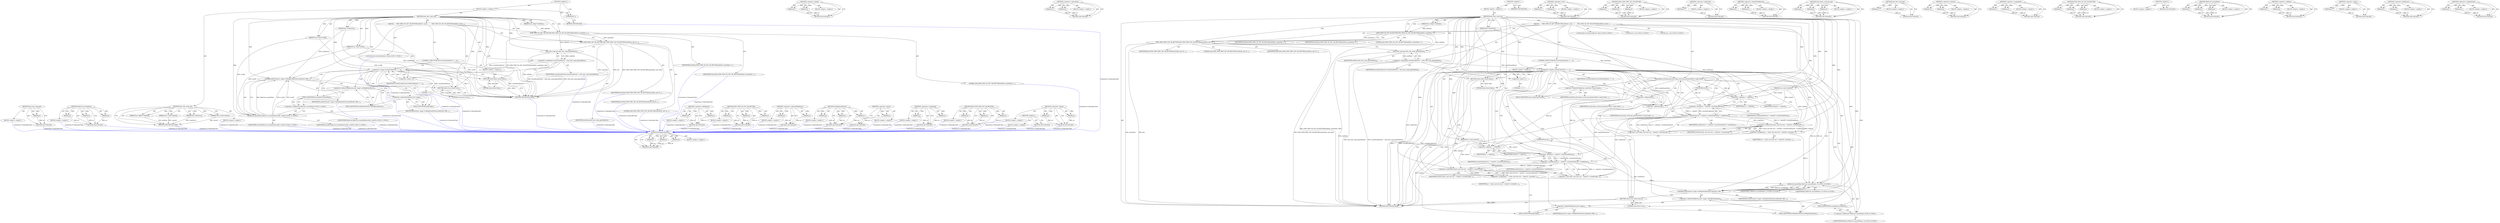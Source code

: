 digraph "&lt;operator&gt;.equals" {
vulnerable_183 [label=<(METHOD,setPageScaleFactor)>];
vulnerable_184 [label=<(PARAM,p1)>];
vulnerable_185 [label=<(PARAM,p2)>];
vulnerable_186 [label=<(PARAM,p3)>];
vulnerable_187 [label=<(BLOCK,&lt;empty&gt;,&lt;empty&gt;)>];
vulnerable_188 [label=<(METHOD_RETURN,ANY)>];
vulnerable_134 [label=<(METHOD,&lt;operator&gt;.equals)>];
vulnerable_135 [label=<(PARAM,p1)>];
vulnerable_136 [label=<(PARAM,p2)>];
vulnerable_137 [label=<(BLOCK,&lt;empty&gt;,&lt;empty&gt;)>];
vulnerable_138 [label=<(METHOD_RETURN,ANY)>];
vulnerable_158 [label=<(METHOD,&lt;operator&gt;.subtraction)>];
vulnerable_159 [label=<(PARAM,p1)>];
vulnerable_160 [label=<(PARAM,p2)>];
vulnerable_161 [label=<(BLOCK,&lt;empty&gt;,&lt;empty&gt;)>];
vulnerable_162 [label=<(METHOD_RETURN,ANY)>];
vulnerable_6 [label=<(METHOD,&lt;global&gt;)<SUB>1</SUB>>];
vulnerable_7 [label=<(BLOCK,&lt;empty&gt;,&lt;empty&gt;)<SUB>1</SUB>>];
vulnerable_8 [label=<(METHOD,ewk_view_scale_set)<SUB>1</SUB>>];
vulnerable_9 [label=<(PARAM,Evas_Object* ewkView)<SUB>1</SUB>>];
vulnerable_10 [label=<(PARAM,float scaleFactor)<SUB>1</SUB>>];
vulnerable_11 [label=<(PARAM,Evas_Coord centerX)<SUB>1</SUB>>];
vulnerable_12 [label=<(PARAM,Evas_Coord centerY)<SUB>1</SUB>>];
vulnerable_13 [label=<(BLOCK,{
     EWK_VIEW_SD_GET_OR_RETURN(ewkView, smart...,{
     EWK_VIEW_SD_GET_OR_RETURN(ewkView, smart...)<SUB>2</SUB>>];
vulnerable_14 [label=<(EWK_VIEW_SD_GET_OR_RETURN,EWK_VIEW_SD_GET_OR_RETURN(ewkView, smartData, f...)<SUB>3</SUB>>];
vulnerable_15 [label=<(IDENTIFIER,ewkView,EWK_VIEW_SD_GET_OR_RETURN(ewkView, smartData, f...)<SUB>3</SUB>>];
vulnerable_16 [label=<(IDENTIFIER,smartData,EWK_VIEW_SD_GET_OR_RETURN(ewkView, smartData, f...)<SUB>3</SUB>>];
vulnerable_17 [label=<(LITERAL,false,EWK_VIEW_SD_GET_OR_RETURN(ewkView, smartData, f...)<SUB>3</SUB>>];
vulnerable_18 [label=<(EWK_VIEW_PRIV_GET_OR_RETURN,EWK_VIEW_PRIV_GET_OR_RETURN(smartData, priv, fa...)<SUB>4</SUB>>];
vulnerable_19 [label=<(IDENTIFIER,smartData,EWK_VIEW_PRIV_GET_OR_RETURN(smartData, priv, fa...)<SUB>4</SUB>>];
vulnerable_20 [label=<(IDENTIFIER,priv,EWK_VIEW_PRIV_GET_OR_RETURN(smartData, priv, fa...)<SUB>4</SUB>>];
vulnerable_21 [label=<(LITERAL,false,EWK_VIEW_PRIV_GET_OR_RETURN(smartData, priv, fa...)<SUB>4</SUB>>];
vulnerable_22 [label="<(LOCAL,float currentScaleFactor: float)<SUB>6</SUB>>"];
vulnerable_23 [label=<(&lt;operator&gt;.assignment,currentScaleFactor = ewk_view_scale_get(ewkView))<SUB>6</SUB>>];
vulnerable_24 [label=<(IDENTIFIER,currentScaleFactor,currentScaleFactor = ewk_view_scale_get(ewkView))<SUB>6</SUB>>];
vulnerable_25 [label=<(ewk_view_scale_get,ewk_view_scale_get(ewkView))<SUB>6</SUB>>];
vulnerable_26 [label=<(IDENTIFIER,ewkView,ewk_view_scale_get(ewkView))<SUB>6</SUB>>];
vulnerable_27 [label=<(CONTROL_STRUCTURE,IF,if (currentScaleFactor == -1))<SUB>7</SUB>>];
vulnerable_28 [label=<(&lt;operator&gt;.equals,currentScaleFactor == -1)<SUB>7</SUB>>];
vulnerable_29 [label=<(IDENTIFIER,currentScaleFactor,currentScaleFactor == -1)<SUB>7</SUB>>];
vulnerable_30 [label=<(&lt;operator&gt;.minus,-1)<SUB>7</SUB>>];
vulnerable_31 [label=<(LITERAL,1,-1)<SUB>7</SUB>>];
vulnerable_32 [label=<(BLOCK,&lt;empty&gt;,&lt;empty&gt;)<SUB>8</SUB>>];
vulnerable_33 [label=<(RETURN,return false;,return false;)<SUB>8</SUB>>];
vulnerable_34 [label=<(LITERAL,false,return false;)<SUB>8</SUB>>];
vulnerable_35 [label="<(LOCAL,int x: int)<SUB>10</SUB>>"];
vulnerable_36 [label="<(LOCAL,int y: int)<SUB>10</SUB>>"];
vulnerable_37 [label=<(ewk_frame_scroll_pos_get,ewk_frame_scroll_pos_get(smartData-&gt;main_frame,...)<SUB>11</SUB>>];
vulnerable_38 [label=<(&lt;operator&gt;.indirectFieldAccess,smartData-&gt;main_frame)<SUB>11</SUB>>];
vulnerable_39 [label=<(IDENTIFIER,smartData,ewk_frame_scroll_pos_get(smartData-&gt;main_frame,...)<SUB>11</SUB>>];
vulnerable_40 [label=<(FIELD_IDENTIFIER,main_frame,main_frame)<SUB>11</SUB>>];
vulnerable_41 [label=<(&lt;operator&gt;.addressOf,&amp;x)<SUB>11</SUB>>];
vulnerable_42 [label=<(IDENTIFIER,x,ewk_frame_scroll_pos_get(smartData-&gt;main_frame,...)<SUB>11</SUB>>];
vulnerable_43 [label=<(&lt;operator&gt;.addressOf,&amp;y)<SUB>11</SUB>>];
vulnerable_44 [label=<(IDENTIFIER,y,ewk_frame_scroll_pos_get(smartData-&gt;main_frame,...)<SUB>11</SUB>>];
vulnerable_45 [label=<(&lt;operator&gt;.assignment,x = static_cast&lt;int&gt;(((x + centerX) / currentSc...)<SUB>12</SUB>>];
vulnerable_46 [label=<(IDENTIFIER,x,x = static_cast&lt;int&gt;(((x + centerX) / currentSc...)<SUB>12</SUB>>];
vulnerable_47 [label=<(&lt;operator&gt;.subtraction,static_cast&lt;int&gt;(((x + centerX) / currentScaleF...)<SUB>12</SUB>>];
vulnerable_48 [label=<(&lt;operator&gt;.cast,static_cast&lt;int&gt;(((x + centerX) / currentScaleF...)<SUB>12</SUB>>];
vulnerable_49 [label=<(UNKNOWN,int,int)<SUB>12</SUB>>];
vulnerable_50 [label=<(&lt;operator&gt;.multiplication,((x + centerX) / currentScaleFactor) * scaleFactor)<SUB>12</SUB>>];
vulnerable_51 [label=<(&lt;operator&gt;.division,(x + centerX) / currentScaleFactor)<SUB>12</SUB>>];
vulnerable_52 [label=<(&lt;operator&gt;.addition,x + centerX)<SUB>12</SUB>>];
vulnerable_53 [label=<(IDENTIFIER,x,x + centerX)<SUB>12</SUB>>];
vulnerable_54 [label=<(IDENTIFIER,centerX,x + centerX)<SUB>12</SUB>>];
vulnerable_55 [label=<(IDENTIFIER,currentScaleFactor,(x + centerX) / currentScaleFactor)<SUB>12</SUB>>];
vulnerable_56 [label=<(IDENTIFIER,scaleFactor,((x + centerX) / currentScaleFactor) * scaleFactor)<SUB>12</SUB>>];
vulnerable_57 [label=<(IDENTIFIER,centerX,static_cast&lt;int&gt;(((x + centerX) / currentScaleF...)<SUB>12</SUB>>];
vulnerable_58 [label=<(&lt;operator&gt;.assignment,y = static_cast&lt;int&gt;(((y + centerY) / currentSc...)<SUB>13</SUB>>];
vulnerable_59 [label=<(IDENTIFIER,y,y = static_cast&lt;int&gt;(((y + centerY) / currentSc...)<SUB>13</SUB>>];
vulnerable_60 [label=<(&lt;operator&gt;.subtraction,static_cast&lt;int&gt;(((y + centerY) / currentScaleF...)<SUB>13</SUB>>];
vulnerable_61 [label=<(&lt;operator&gt;.cast,static_cast&lt;int&gt;(((y + centerY) / currentScaleF...)<SUB>13</SUB>>];
vulnerable_62 [label=<(UNKNOWN,int,int)<SUB>13</SUB>>];
vulnerable_63 [label=<(&lt;operator&gt;.multiplication,((y + centerY) / currentScaleFactor) * scaleFactor)<SUB>13</SUB>>];
vulnerable_64 [label=<(&lt;operator&gt;.division,(y + centerY) / currentScaleFactor)<SUB>13</SUB>>];
vulnerable_65 [label=<(&lt;operator&gt;.addition,y + centerY)<SUB>13</SUB>>];
vulnerable_66 [label=<(IDENTIFIER,y,y + centerY)<SUB>13</SUB>>];
vulnerable_67 [label=<(IDENTIFIER,centerY,y + centerY)<SUB>13</SUB>>];
vulnerable_68 [label=<(IDENTIFIER,currentScaleFactor,(y + centerY) / currentScaleFactor)<SUB>13</SUB>>];
vulnerable_69 [label=<(IDENTIFIER,scaleFactor,((y + centerY) / currentScaleFactor) * scaleFactor)<SUB>13</SUB>>];
vulnerable_70 [label=<(IDENTIFIER,centerY,static_cast&lt;int&gt;(((y + centerY) / currentScaleF...)<SUB>13</SUB>>];
vulnerable_71 [label=<(setPageScaleFactor,priv-&gt;page-&gt;setPageScaleFactor(scaleFactor, Web...)<SUB>14</SUB>>];
vulnerable_72 [label=<(&lt;operator&gt;.indirectFieldAccess,priv-&gt;page-&gt;setPageScaleFactor)<SUB>14</SUB>>];
vulnerable_73 [label=<(&lt;operator&gt;.indirectFieldAccess,priv-&gt;page)<SUB>14</SUB>>];
vulnerable_74 [label=<(IDENTIFIER,priv,priv-&gt;page-&gt;setPageScaleFactor(scaleFactor, Web...)<SUB>14</SUB>>];
vulnerable_75 [label=<(FIELD_IDENTIFIER,page,page)<SUB>14</SUB>>];
vulnerable_76 [label=<(FIELD_IDENTIFIER,setPageScaleFactor,setPageScaleFactor)<SUB>14</SUB>>];
vulnerable_77 [label=<(IDENTIFIER,scaleFactor,priv-&gt;page-&gt;setPageScaleFactor(scaleFactor, Web...)<SUB>14</SUB>>];
vulnerable_78 [label="<(WebCore.LayoutPoint,WebCore::LayoutPoint(x, y))<SUB>14</SUB>>"];
vulnerable_79 [label="<(&lt;operator&gt;.fieldAccess,WebCore::LayoutPoint)<SUB>14</SUB>>"];
vulnerable_80 [label="<(IDENTIFIER,WebCore,WebCore::LayoutPoint(x, y))<SUB>14</SUB>>"];
vulnerable_81 [label=<(FIELD_IDENTIFIER,LayoutPoint,LayoutPoint)<SUB>14</SUB>>];
vulnerable_82 [label="<(IDENTIFIER,x,WebCore::LayoutPoint(x, y))<SUB>14</SUB>>"];
vulnerable_83 [label="<(IDENTIFIER,y,WebCore::LayoutPoint(x, y))<SUB>14</SUB>>"];
vulnerable_84 [label=<(RETURN,return true;,return true;)<SUB>15</SUB>>];
vulnerable_85 [label=<(LITERAL,true,return true;)<SUB>15</SUB>>];
vulnerable_86 [label=<(METHOD_RETURN,Eina_Bool)<SUB>1</SUB>>];
vulnerable_88 [label=<(METHOD_RETURN,ANY)<SUB>1</SUB>>];
vulnerable_163 [label=<(METHOD,&lt;operator&gt;.cast)>];
vulnerable_164 [label=<(PARAM,p1)>];
vulnerable_165 [label=<(PARAM,p2)>];
vulnerable_166 [label=<(BLOCK,&lt;empty&gt;,&lt;empty&gt;)>];
vulnerable_167 [label=<(METHOD_RETURN,ANY)>];
vulnerable_119 [label=<(METHOD,EWK_VIEW_PRIV_GET_OR_RETURN)>];
vulnerable_120 [label=<(PARAM,p1)>];
vulnerable_121 [label=<(PARAM,p2)>];
vulnerable_122 [label=<(PARAM,p3)>];
vulnerable_123 [label=<(BLOCK,&lt;empty&gt;,&lt;empty&gt;)>];
vulnerable_124 [label=<(METHOD_RETURN,ANY)>];
vulnerable_154 [label=<(METHOD,&lt;operator&gt;.addressOf)>];
vulnerable_155 [label=<(PARAM,p1)>];
vulnerable_156 [label=<(BLOCK,&lt;empty&gt;,&lt;empty&gt;)>];
vulnerable_157 [label=<(METHOD_RETURN,ANY)>];
vulnerable_149 [label=<(METHOD,&lt;operator&gt;.indirectFieldAccess)>];
vulnerable_150 [label=<(PARAM,p1)>];
vulnerable_151 [label=<(PARAM,p2)>];
vulnerable_152 [label=<(BLOCK,&lt;empty&gt;,&lt;empty&gt;)>];
vulnerable_153 [label=<(METHOD_RETURN,ANY)>];
vulnerable_143 [label=<(METHOD,ewk_frame_scroll_pos_get)>];
vulnerable_144 [label=<(PARAM,p1)>];
vulnerable_145 [label=<(PARAM,p2)>];
vulnerable_146 [label=<(PARAM,p3)>];
vulnerable_147 [label=<(BLOCK,&lt;empty&gt;,&lt;empty&gt;)>];
vulnerable_148 [label=<(METHOD_RETURN,ANY)>];
vulnerable_130 [label=<(METHOD,ewk_view_scale_get)>];
vulnerable_131 [label=<(PARAM,p1)>];
vulnerable_132 [label=<(BLOCK,&lt;empty&gt;,&lt;empty&gt;)>];
vulnerable_133 [label=<(METHOD_RETURN,ANY)>];
vulnerable_173 [label=<(METHOD,&lt;operator&gt;.division)>];
vulnerable_174 [label=<(PARAM,p1)>];
vulnerable_175 [label=<(PARAM,p2)>];
vulnerable_176 [label=<(BLOCK,&lt;empty&gt;,&lt;empty&gt;)>];
vulnerable_177 [label=<(METHOD_RETURN,ANY)>];
vulnerable_125 [label=<(METHOD,&lt;operator&gt;.assignment)>];
vulnerable_126 [label=<(PARAM,p1)>];
vulnerable_127 [label=<(PARAM,p2)>];
vulnerable_128 [label=<(BLOCK,&lt;empty&gt;,&lt;empty&gt;)>];
vulnerable_129 [label=<(METHOD_RETURN,ANY)>];
vulnerable_113 [label=<(METHOD,EWK_VIEW_SD_GET_OR_RETURN)>];
vulnerable_114 [label=<(PARAM,p1)>];
vulnerable_115 [label=<(PARAM,p2)>];
vulnerable_116 [label=<(PARAM,p3)>];
vulnerable_117 [label=<(BLOCK,&lt;empty&gt;,&lt;empty&gt;)>];
vulnerable_118 [label=<(METHOD_RETURN,ANY)>];
vulnerable_107 [label=<(METHOD,&lt;global&gt;)<SUB>1</SUB>>];
vulnerable_108 [label=<(BLOCK,&lt;empty&gt;,&lt;empty&gt;)>];
vulnerable_109 [label=<(METHOD_RETURN,ANY)>];
vulnerable_189 [label=<(METHOD,WebCore.LayoutPoint)>];
vulnerable_190 [label=<(PARAM,p1)>];
vulnerable_191 [label=<(PARAM,p2)>];
vulnerable_192 [label=<(PARAM,p3)>];
vulnerable_193 [label=<(BLOCK,&lt;empty&gt;,&lt;empty&gt;)>];
vulnerable_194 [label=<(METHOD_RETURN,ANY)>];
vulnerable_178 [label=<(METHOD,&lt;operator&gt;.addition)>];
vulnerable_179 [label=<(PARAM,p1)>];
vulnerable_180 [label=<(PARAM,p2)>];
vulnerable_181 [label=<(BLOCK,&lt;empty&gt;,&lt;empty&gt;)>];
vulnerable_182 [label=<(METHOD_RETURN,ANY)>];
vulnerable_139 [label=<(METHOD,&lt;operator&gt;.minus)>];
vulnerable_140 [label=<(PARAM,p1)>];
vulnerable_141 [label=<(BLOCK,&lt;empty&gt;,&lt;empty&gt;)>];
vulnerable_142 [label=<(METHOD_RETURN,ANY)>];
vulnerable_195 [label=<(METHOD,&lt;operator&gt;.fieldAccess)>];
vulnerable_196 [label=<(PARAM,p1)>];
vulnerable_197 [label=<(PARAM,p2)>];
vulnerable_198 [label=<(BLOCK,&lt;empty&gt;,&lt;empty&gt;)>];
vulnerable_199 [label=<(METHOD_RETURN,ANY)>];
vulnerable_168 [label=<(METHOD,&lt;operator&gt;.multiplication)>];
vulnerable_169 [label=<(PARAM,p1)>];
vulnerable_170 [label=<(PARAM,p2)>];
vulnerable_171 [label=<(BLOCK,&lt;empty&gt;,&lt;empty&gt;)>];
vulnerable_172 [label=<(METHOD_RETURN,ANY)>];
fixed_103 [label=<(METHOD,ewk_view_scale_get)>];
fixed_104 [label=<(PARAM,p1)>];
fixed_105 [label=<(BLOCK,&lt;empty&gt;,&lt;empty&gt;)>];
fixed_106 [label=<(METHOD_RETURN,ANY)>];
fixed_127 [label=<(METHOD,WebCore.LayoutPoint)>];
fixed_128 [label=<(PARAM,p1)>];
fixed_129 [label=<(PARAM,p2)>];
fixed_130 [label=<(PARAM,p3)>];
fixed_131 [label=<(BLOCK,&lt;empty&gt;,&lt;empty&gt;)>];
fixed_132 [label=<(METHOD_RETURN,ANY)>];
fixed_6 [label=<(METHOD,&lt;global&gt;)<SUB>1</SUB>>];
fixed_7 [label=<(BLOCK,&lt;empty&gt;,&lt;empty&gt;)<SUB>1</SUB>>];
fixed_8 [label=<(METHOD,ewk_view_scale_set)<SUB>1</SUB>>];
fixed_9 [label=<(PARAM,Evas_Object* ewkView)<SUB>1</SUB>>];
fixed_10 [label=<(PARAM,float scaleFactor)<SUB>1</SUB>>];
fixed_11 [label=<(PARAM,Evas_Coord centerX)<SUB>1</SUB>>];
fixed_12 [label=<(PARAM,Evas_Coord centerY)<SUB>1</SUB>>];
fixed_13 [label=<(BLOCK,&lt;empty&gt;,&lt;empty&gt;)>];
fixed_14 [label=<(METHOD_RETURN,Eina_Bool)<SUB>1</SUB>>];
fixed_16 [label=<(UNKNOWN,),))<SUB>1</SUB>>];
fixed_17 [label=<(METHOD,ewk_view_scale_set)<SUB>2</SUB>>];
fixed_18 [label=<(PARAM,Evas_Object* ewkView)<SUB>2</SUB>>];
fixed_19 [label=<(PARAM,float scaleFactor)<SUB>2</SUB>>];
fixed_20 [label=<(PARAM,Evas_Coord scrollX)<SUB>2</SUB>>];
fixed_21 [label=<(PARAM,Evas_Coord scrollY)<SUB>2</SUB>>];
fixed_22 [label=<(BLOCK,{
     EWK_VIEW_SD_GET_OR_RETURN(ewkView, smart...,{
     EWK_VIEW_SD_GET_OR_RETURN(ewkView, smart...)<SUB>3</SUB>>];
fixed_23 [label=<(EWK_VIEW_SD_GET_OR_RETURN,EWK_VIEW_SD_GET_OR_RETURN(ewkView, smartData, f...)<SUB>4</SUB>>];
fixed_24 [label=<(IDENTIFIER,ewkView,EWK_VIEW_SD_GET_OR_RETURN(ewkView, smartData, f...)<SUB>4</SUB>>];
fixed_25 [label=<(IDENTIFIER,smartData,EWK_VIEW_SD_GET_OR_RETURN(ewkView, smartData, f...)<SUB>4</SUB>>];
fixed_26 [label=<(LITERAL,false,EWK_VIEW_SD_GET_OR_RETURN(ewkView, smartData, f...)<SUB>4</SUB>>];
fixed_27 [label=<(EWK_VIEW_PRIV_GET_OR_RETURN,EWK_VIEW_PRIV_GET_OR_RETURN(smartData, priv, fa...)<SUB>5</SUB>>];
fixed_28 [label=<(IDENTIFIER,smartData,EWK_VIEW_PRIV_GET_OR_RETURN(smartData, priv, fa...)<SUB>5</SUB>>];
fixed_29 [label=<(IDENTIFIER,priv,EWK_VIEW_PRIV_GET_OR_RETURN(smartData, priv, fa...)<SUB>5</SUB>>];
fixed_30 [label=<(LITERAL,false,EWK_VIEW_PRIV_GET_OR_RETURN(smartData, priv, fa...)<SUB>5</SUB>>];
fixed_31 [label="<(LOCAL,float currentScaleFactor: float)<SUB>7</SUB>>"];
fixed_32 [label=<(&lt;operator&gt;.assignment,currentScaleFactor = ewk_view_scale_get(ewkView))<SUB>7</SUB>>];
fixed_33 [label=<(IDENTIFIER,currentScaleFactor,currentScaleFactor = ewk_view_scale_get(ewkView))<SUB>7</SUB>>];
fixed_34 [label=<(ewk_view_scale_get,ewk_view_scale_get(ewkView))<SUB>7</SUB>>];
fixed_35 [label=<(IDENTIFIER,ewkView,ewk_view_scale_get(ewkView))<SUB>7</SUB>>];
fixed_36 [label=<(CONTROL_STRUCTURE,IF,if (currentScaleFactor == -1))<SUB>8</SUB>>];
fixed_37 [label=<(&lt;operator&gt;.equals,currentScaleFactor == -1)<SUB>8</SUB>>];
fixed_38 [label=<(IDENTIFIER,currentScaleFactor,currentScaleFactor == -1)<SUB>8</SUB>>];
fixed_39 [label=<(&lt;operator&gt;.minus,-1)<SUB>8</SUB>>];
fixed_40 [label=<(LITERAL,1,-1)<SUB>8</SUB>>];
fixed_41 [label=<(BLOCK,&lt;empty&gt;,&lt;empty&gt;)<SUB>9</SUB>>];
fixed_42 [label=<(RETURN,return false;,return false;)<SUB>9</SUB>>];
fixed_43 [label=<(LITERAL,false,return false;)<SUB>9</SUB>>];
fixed_44 [label=<(setPageScaleFactor,priv-&gt;page-&gt;setPageScaleFactor(scaleFactor, Web...)<SUB>11</SUB>>];
fixed_45 [label=<(&lt;operator&gt;.indirectFieldAccess,priv-&gt;page-&gt;setPageScaleFactor)<SUB>11</SUB>>];
fixed_46 [label=<(&lt;operator&gt;.indirectFieldAccess,priv-&gt;page)<SUB>11</SUB>>];
fixed_47 [label=<(IDENTIFIER,priv,priv-&gt;page-&gt;setPageScaleFactor(scaleFactor, Web...)<SUB>11</SUB>>];
fixed_48 [label=<(FIELD_IDENTIFIER,page,page)<SUB>11</SUB>>];
fixed_49 [label=<(FIELD_IDENTIFIER,setPageScaleFactor,setPageScaleFactor)<SUB>11</SUB>>];
fixed_50 [label=<(IDENTIFIER,scaleFactor,priv-&gt;page-&gt;setPageScaleFactor(scaleFactor, Web...)<SUB>11</SUB>>];
fixed_51 [label="<(WebCore.LayoutPoint,WebCore::LayoutPoint(scrollX, scrollY))<SUB>11</SUB>>"];
fixed_52 [label="<(&lt;operator&gt;.fieldAccess,WebCore::LayoutPoint)<SUB>11</SUB>>"];
fixed_53 [label="<(IDENTIFIER,WebCore,WebCore::LayoutPoint(scrollX, scrollY))<SUB>11</SUB>>"];
fixed_54 [label=<(FIELD_IDENTIFIER,LayoutPoint,LayoutPoint)<SUB>11</SUB>>];
fixed_55 [label="<(IDENTIFIER,scrollX,WebCore::LayoutPoint(scrollX, scrollY))<SUB>11</SUB>>"];
fixed_56 [label="<(IDENTIFIER,scrollY,WebCore::LayoutPoint(scrollX, scrollY))<SUB>11</SUB>>"];
fixed_57 [label=<(RETURN,return true;,return true;)<SUB>12</SUB>>];
fixed_58 [label=<(LITERAL,true,return true;)<SUB>12</SUB>>];
fixed_59 [label=<(METHOD_RETURN,Eina_Bool)<SUB>2</SUB>>];
fixed_61 [label=<(METHOD_RETURN,ANY)<SUB>1</SUB>>];
fixed_133 [label=<(METHOD,&lt;operator&gt;.fieldAccess)>];
fixed_134 [label=<(PARAM,p1)>];
fixed_135 [label=<(PARAM,p2)>];
fixed_136 [label=<(BLOCK,&lt;empty&gt;,&lt;empty&gt;)>];
fixed_137 [label=<(METHOD_RETURN,ANY)>];
fixed_86 [label=<(METHOD,EWK_VIEW_SD_GET_OR_RETURN)>];
fixed_87 [label=<(PARAM,p1)>];
fixed_88 [label=<(PARAM,p2)>];
fixed_89 [label=<(PARAM,p3)>];
fixed_90 [label=<(BLOCK,&lt;empty&gt;,&lt;empty&gt;)>];
fixed_91 [label=<(METHOD_RETURN,ANY)>];
fixed_122 [label=<(METHOD,&lt;operator&gt;.indirectFieldAccess)>];
fixed_123 [label=<(PARAM,p1)>];
fixed_124 [label=<(PARAM,p2)>];
fixed_125 [label=<(BLOCK,&lt;empty&gt;,&lt;empty&gt;)>];
fixed_126 [label=<(METHOD_RETURN,ANY)>];
fixed_116 [label=<(METHOD,setPageScaleFactor)>];
fixed_117 [label=<(PARAM,p1)>];
fixed_118 [label=<(PARAM,p2)>];
fixed_119 [label=<(PARAM,p3)>];
fixed_120 [label=<(BLOCK,&lt;empty&gt;,&lt;empty&gt;)>];
fixed_121 [label=<(METHOD_RETURN,ANY)>];
fixed_112 [label=<(METHOD,&lt;operator&gt;.minus)>];
fixed_113 [label=<(PARAM,p1)>];
fixed_114 [label=<(BLOCK,&lt;empty&gt;,&lt;empty&gt;)>];
fixed_115 [label=<(METHOD_RETURN,ANY)>];
fixed_98 [label=<(METHOD,&lt;operator&gt;.assignment)>];
fixed_99 [label=<(PARAM,p1)>];
fixed_100 [label=<(PARAM,p2)>];
fixed_101 [label=<(BLOCK,&lt;empty&gt;,&lt;empty&gt;)>];
fixed_102 [label=<(METHOD_RETURN,ANY)>];
fixed_92 [label=<(METHOD,EWK_VIEW_PRIV_GET_OR_RETURN)>];
fixed_93 [label=<(PARAM,p1)>];
fixed_94 [label=<(PARAM,p2)>];
fixed_95 [label=<(PARAM,p3)>];
fixed_96 [label=<(BLOCK,&lt;empty&gt;,&lt;empty&gt;)>];
fixed_97 [label=<(METHOD_RETURN,ANY)>];
fixed_80 [label=<(METHOD,&lt;global&gt;)<SUB>1</SUB>>];
fixed_81 [label=<(BLOCK,&lt;empty&gt;,&lt;empty&gt;)>];
fixed_82 [label=<(METHOD_RETURN,ANY)>];
fixed_107 [label=<(METHOD,&lt;operator&gt;.equals)>];
fixed_108 [label=<(PARAM,p1)>];
fixed_109 [label=<(PARAM,p2)>];
fixed_110 [label=<(BLOCK,&lt;empty&gt;,&lt;empty&gt;)>];
fixed_111 [label=<(METHOD_RETURN,ANY)>];
vulnerable_183 -> vulnerable_184  [key=0, label="AST: "];
vulnerable_183 -> vulnerable_184  [key=1, label="DDG: "];
vulnerable_183 -> vulnerable_187  [key=0, label="AST: "];
vulnerable_183 -> vulnerable_185  [key=0, label="AST: "];
vulnerable_183 -> vulnerable_185  [key=1, label="DDG: "];
vulnerable_183 -> vulnerable_188  [key=0, label="AST: "];
vulnerable_183 -> vulnerable_188  [key=1, label="CFG: "];
vulnerable_183 -> vulnerable_186  [key=0, label="AST: "];
vulnerable_183 -> vulnerable_186  [key=1, label="DDG: "];
vulnerable_184 -> vulnerable_188  [key=0, label="DDG: p1"];
vulnerable_185 -> vulnerable_188  [key=0, label="DDG: p2"];
vulnerable_186 -> vulnerable_188  [key=0, label="DDG: p3"];
vulnerable_134 -> vulnerable_135  [key=0, label="AST: "];
vulnerable_134 -> vulnerable_135  [key=1, label="DDG: "];
vulnerable_134 -> vulnerable_137  [key=0, label="AST: "];
vulnerable_134 -> vulnerable_136  [key=0, label="AST: "];
vulnerable_134 -> vulnerable_136  [key=1, label="DDG: "];
vulnerable_134 -> vulnerable_138  [key=0, label="AST: "];
vulnerable_134 -> vulnerable_138  [key=1, label="CFG: "];
vulnerable_135 -> vulnerable_138  [key=0, label="DDG: p1"];
vulnerable_136 -> vulnerable_138  [key=0, label="DDG: p2"];
vulnerable_158 -> vulnerable_159  [key=0, label="AST: "];
vulnerable_158 -> vulnerable_159  [key=1, label="DDG: "];
vulnerable_158 -> vulnerable_161  [key=0, label="AST: "];
vulnerable_158 -> vulnerable_160  [key=0, label="AST: "];
vulnerable_158 -> vulnerable_160  [key=1, label="DDG: "];
vulnerable_158 -> vulnerable_162  [key=0, label="AST: "];
vulnerable_158 -> vulnerable_162  [key=1, label="CFG: "];
vulnerable_159 -> vulnerable_162  [key=0, label="DDG: p1"];
vulnerable_160 -> vulnerable_162  [key=0, label="DDG: p2"];
vulnerable_6 -> vulnerable_7  [key=0, label="AST: "];
vulnerable_6 -> vulnerable_88  [key=0, label="AST: "];
vulnerable_6 -> vulnerable_88  [key=1, label="CFG: "];
vulnerable_7 -> vulnerable_8  [key=0, label="AST: "];
vulnerable_8 -> vulnerable_9  [key=0, label="AST: "];
vulnerable_8 -> vulnerable_9  [key=1, label="DDG: "];
vulnerable_8 -> vulnerable_10  [key=0, label="AST: "];
vulnerable_8 -> vulnerable_10  [key=1, label="DDG: "];
vulnerable_8 -> vulnerable_11  [key=0, label="AST: "];
vulnerable_8 -> vulnerable_11  [key=1, label="DDG: "];
vulnerable_8 -> vulnerable_12  [key=0, label="AST: "];
vulnerable_8 -> vulnerable_12  [key=1, label="DDG: "];
vulnerable_8 -> vulnerable_13  [key=0, label="AST: "];
vulnerable_8 -> vulnerable_86  [key=0, label="AST: "];
vulnerable_8 -> vulnerable_14  [key=0, label="CFG: "];
vulnerable_8 -> vulnerable_14  [key=1, label="DDG: "];
vulnerable_8 -> vulnerable_84  [key=0, label="DDG: "];
vulnerable_8 -> vulnerable_18  [key=0, label="DDG: "];
vulnerable_8 -> vulnerable_37  [key=0, label="DDG: "];
vulnerable_8 -> vulnerable_71  [key=0, label="DDG: "];
vulnerable_8 -> vulnerable_85  [key=0, label="DDG: "];
vulnerable_8 -> vulnerable_25  [key=0, label="DDG: "];
vulnerable_8 -> vulnerable_28  [key=0, label="DDG: "];
vulnerable_8 -> vulnerable_33  [key=0, label="DDG: "];
vulnerable_8 -> vulnerable_47  [key=0, label="DDG: "];
vulnerable_8 -> vulnerable_60  [key=0, label="DDG: "];
vulnerable_8 -> vulnerable_78  [key=0, label="DDG: "];
vulnerable_8 -> vulnerable_30  [key=0, label="DDG: "];
vulnerable_8 -> vulnerable_34  [key=0, label="DDG: "];
vulnerable_8 -> vulnerable_50  [key=0, label="DDG: "];
vulnerable_8 -> vulnerable_63  [key=0, label="DDG: "];
vulnerable_8 -> vulnerable_51  [key=0, label="DDG: "];
vulnerable_8 -> vulnerable_64  [key=0, label="DDG: "];
vulnerable_8 -> vulnerable_52  [key=0, label="DDG: "];
vulnerable_8 -> vulnerable_65  [key=0, label="DDG: "];
vulnerable_9 -> vulnerable_14  [key=0, label="DDG: ewkView"];
vulnerable_10 -> vulnerable_86  [key=0, label="DDG: scaleFactor"];
vulnerable_10 -> vulnerable_50  [key=0, label="DDG: scaleFactor"];
vulnerable_11 -> vulnerable_86  [key=0, label="DDG: centerX"];
vulnerable_11 -> vulnerable_47  [key=0, label="DDG: centerX"];
vulnerable_11 -> vulnerable_51  [key=0, label="DDG: centerX"];
vulnerable_11 -> vulnerable_52  [key=0, label="DDG: centerX"];
vulnerable_12 -> vulnerable_86  [key=0, label="DDG: centerY"];
vulnerable_12 -> vulnerable_60  [key=0, label="DDG: centerY"];
vulnerable_12 -> vulnerable_64  [key=0, label="DDG: centerY"];
vulnerable_12 -> vulnerable_65  [key=0, label="DDG: centerY"];
vulnerable_13 -> vulnerable_14  [key=0, label="AST: "];
vulnerable_13 -> vulnerable_18  [key=0, label="AST: "];
vulnerable_13 -> vulnerable_22  [key=0, label="AST: "];
vulnerable_13 -> vulnerable_23  [key=0, label="AST: "];
vulnerable_13 -> vulnerable_27  [key=0, label="AST: "];
vulnerable_13 -> vulnerable_35  [key=0, label="AST: "];
vulnerable_13 -> vulnerable_36  [key=0, label="AST: "];
vulnerable_13 -> vulnerable_37  [key=0, label="AST: "];
vulnerable_13 -> vulnerable_45  [key=0, label="AST: "];
vulnerable_13 -> vulnerable_58  [key=0, label="AST: "];
vulnerable_13 -> vulnerable_71  [key=0, label="AST: "];
vulnerable_13 -> vulnerable_84  [key=0, label="AST: "];
vulnerable_14 -> vulnerable_15  [key=0, label="AST: "];
vulnerable_14 -> vulnerable_16  [key=0, label="AST: "];
vulnerable_14 -> vulnerable_17  [key=0, label="AST: "];
vulnerable_14 -> vulnerable_18  [key=0, label="CFG: "];
vulnerable_14 -> vulnerable_18  [key=1, label="DDG: smartData"];
vulnerable_14 -> vulnerable_86  [key=0, label="DDG: EWK_VIEW_SD_GET_OR_RETURN(ewkView, smartData, false)"];
vulnerable_14 -> vulnerable_25  [key=0, label="DDG: ewkView"];
vulnerable_18 -> vulnerable_19  [key=0, label="AST: "];
vulnerable_18 -> vulnerable_20  [key=0, label="AST: "];
vulnerable_18 -> vulnerable_21  [key=0, label="AST: "];
vulnerable_18 -> vulnerable_25  [key=0, label="CFG: "];
vulnerable_18 -> vulnerable_86  [key=0, label="DDG: smartData"];
vulnerable_18 -> vulnerable_86  [key=1, label="DDG: priv"];
vulnerable_18 -> vulnerable_86  [key=2, label="DDG: EWK_VIEW_PRIV_GET_OR_RETURN(smartData, priv, false)"];
vulnerable_18 -> vulnerable_37  [key=0, label="DDG: smartData"];
vulnerable_23 -> vulnerable_24  [key=0, label="AST: "];
vulnerable_23 -> vulnerable_25  [key=0, label="AST: "];
vulnerable_23 -> vulnerable_30  [key=0, label="CFG: "];
vulnerable_23 -> vulnerable_86  [key=0, label="DDG: ewk_view_scale_get(ewkView)"];
vulnerable_23 -> vulnerable_86  [key=1, label="DDG: currentScaleFactor = ewk_view_scale_get(ewkView)"];
vulnerable_23 -> vulnerable_28  [key=0, label="DDG: currentScaleFactor"];
vulnerable_25 -> vulnerable_26  [key=0, label="AST: "];
vulnerable_25 -> vulnerable_23  [key=0, label="CFG: "];
vulnerable_25 -> vulnerable_23  [key=1, label="DDG: ewkView"];
vulnerable_25 -> vulnerable_86  [key=0, label="DDG: ewkView"];
vulnerable_27 -> vulnerable_28  [key=0, label="AST: "];
vulnerable_27 -> vulnerable_32  [key=0, label="AST: "];
vulnerable_28 -> vulnerable_29  [key=0, label="AST: "];
vulnerable_28 -> vulnerable_30  [key=0, label="AST: "];
vulnerable_28 -> vulnerable_33  [key=0, label="CFG: "];
vulnerable_28 -> vulnerable_33  [key=1, label="CDG: "];
vulnerable_28 -> vulnerable_40  [key=0, label="CFG: "];
vulnerable_28 -> vulnerable_40  [key=1, label="CDG: "];
vulnerable_28 -> vulnerable_86  [key=0, label="DDG: currentScaleFactor"];
vulnerable_28 -> vulnerable_86  [key=1, label="DDG: -1"];
vulnerable_28 -> vulnerable_86  [key=2, label="DDG: currentScaleFactor == -1"];
vulnerable_28 -> vulnerable_51  [key=0, label="DDG: currentScaleFactor"];
vulnerable_28 -> vulnerable_51  [key=1, label="CDG: "];
vulnerable_28 -> vulnerable_47  [key=0, label="CDG: "];
vulnerable_28 -> vulnerable_48  [key=0, label="CDG: "];
vulnerable_28 -> vulnerable_49  [key=0, label="CDG: "];
vulnerable_28 -> vulnerable_60  [key=0, label="CDG: "];
vulnerable_28 -> vulnerable_73  [key=0, label="CDG: "];
vulnerable_28 -> vulnerable_64  [key=0, label="CDG: "];
vulnerable_28 -> vulnerable_75  [key=0, label="CDG: "];
vulnerable_28 -> vulnerable_52  [key=0, label="CDG: "];
vulnerable_28 -> vulnerable_37  [key=0, label="CDG: "];
vulnerable_28 -> vulnerable_81  [key=0, label="CDG: "];
vulnerable_28 -> vulnerable_84  [key=0, label="CDG: "];
vulnerable_28 -> vulnerable_38  [key=0, label="CDG: "];
vulnerable_28 -> vulnerable_72  [key=0, label="CDG: "];
vulnerable_28 -> vulnerable_45  [key=0, label="CDG: "];
vulnerable_28 -> vulnerable_76  [key=0, label="CDG: "];
vulnerable_28 -> vulnerable_65  [key=0, label="CDG: "];
vulnerable_28 -> vulnerable_50  [key=0, label="CDG: "];
vulnerable_28 -> vulnerable_79  [key=0, label="CDG: "];
vulnerable_28 -> vulnerable_43  [key=0, label="CDG: "];
vulnerable_28 -> vulnerable_58  [key=0, label="CDG: "];
vulnerable_28 -> vulnerable_61  [key=0, label="CDG: "];
vulnerable_28 -> vulnerable_71  [key=0, label="CDG: "];
vulnerable_28 -> vulnerable_41  [key=0, label="CDG: "];
vulnerable_28 -> vulnerable_63  [key=0, label="CDG: "];
vulnerable_28 -> vulnerable_78  [key=0, label="CDG: "];
vulnerable_28 -> vulnerable_62  [key=0, label="CDG: "];
vulnerable_30 -> vulnerable_31  [key=0, label="AST: "];
vulnerable_30 -> vulnerable_28  [key=0, label="CFG: "];
vulnerable_30 -> vulnerable_28  [key=1, label="DDG: 1"];
vulnerable_32 -> vulnerable_33  [key=0, label="AST: "];
vulnerable_33 -> vulnerable_34  [key=0, label="AST: "];
vulnerable_33 -> vulnerable_86  [key=0, label="CFG: "];
vulnerable_33 -> vulnerable_86  [key=1, label="DDG: &lt;RET&gt;"];
vulnerable_34 -> vulnerable_33  [key=0, label="DDG: false"];
vulnerable_37 -> vulnerable_38  [key=0, label="AST: "];
vulnerable_37 -> vulnerable_41  [key=0, label="AST: "];
vulnerable_37 -> vulnerable_43  [key=0, label="AST: "];
vulnerable_37 -> vulnerable_49  [key=0, label="CFG: "];
vulnerable_37 -> vulnerable_78  [key=0, label="DDG: &amp;x"];
vulnerable_37 -> vulnerable_78  [key=1, label="DDG: &amp;y"];
vulnerable_37 -> vulnerable_51  [key=0, label="DDG: &amp;x"];
vulnerable_37 -> vulnerable_64  [key=0, label="DDG: &amp;y"];
vulnerable_37 -> vulnerable_52  [key=0, label="DDG: &amp;x"];
vulnerable_37 -> vulnerable_65  [key=0, label="DDG: &amp;y"];
vulnerable_38 -> vulnerable_39  [key=0, label="AST: "];
vulnerable_38 -> vulnerable_40  [key=0, label="AST: "];
vulnerable_38 -> vulnerable_41  [key=0, label="CFG: "];
vulnerable_40 -> vulnerable_38  [key=0, label="CFG: "];
vulnerable_41 -> vulnerable_42  [key=0, label="AST: "];
vulnerable_41 -> vulnerable_43  [key=0, label="CFG: "];
vulnerable_43 -> vulnerable_44  [key=0, label="AST: "];
vulnerable_43 -> vulnerable_37  [key=0, label="CFG: "];
vulnerable_45 -> vulnerable_46  [key=0, label="AST: "];
vulnerable_45 -> vulnerable_47  [key=0, label="AST: "];
vulnerable_45 -> vulnerable_62  [key=0, label="CFG: "];
vulnerable_45 -> vulnerable_78  [key=0, label="DDG: x"];
vulnerable_47 -> vulnerable_48  [key=0, label="AST: "];
vulnerable_47 -> vulnerable_57  [key=0, label="AST: "];
vulnerable_47 -> vulnerable_45  [key=0, label="CFG: "];
vulnerable_47 -> vulnerable_45  [key=1, label="DDG: static_cast&lt;int&gt;(((x + centerX) / currentScaleFactor) * scaleFactor)"];
vulnerable_47 -> vulnerable_45  [key=2, label="DDG: centerX"];
vulnerable_48 -> vulnerable_49  [key=0, label="AST: "];
vulnerable_48 -> vulnerable_50  [key=0, label="AST: "];
vulnerable_48 -> vulnerable_47  [key=0, label="CFG: "];
vulnerable_49 -> vulnerable_52  [key=0, label="CFG: "];
vulnerable_50 -> vulnerable_51  [key=0, label="AST: "];
vulnerable_50 -> vulnerable_56  [key=0, label="AST: "];
vulnerable_50 -> vulnerable_48  [key=0, label="CFG: "];
vulnerable_50 -> vulnerable_48  [key=1, label="DDG: (x + centerX) / currentScaleFactor"];
vulnerable_50 -> vulnerable_48  [key=2, label="DDG: scaleFactor"];
vulnerable_50 -> vulnerable_47  [key=0, label="DDG: (x + centerX) / currentScaleFactor"];
vulnerable_50 -> vulnerable_47  [key=1, label="DDG: scaleFactor"];
vulnerable_50 -> vulnerable_63  [key=0, label="DDG: scaleFactor"];
vulnerable_51 -> vulnerable_52  [key=0, label="AST: "];
vulnerable_51 -> vulnerable_55  [key=0, label="AST: "];
vulnerable_51 -> vulnerable_50  [key=0, label="CFG: "];
vulnerable_51 -> vulnerable_50  [key=1, label="DDG: x + centerX"];
vulnerable_51 -> vulnerable_50  [key=2, label="DDG: currentScaleFactor"];
vulnerable_51 -> vulnerable_64  [key=0, label="DDG: currentScaleFactor"];
vulnerable_52 -> vulnerable_53  [key=0, label="AST: "];
vulnerable_52 -> vulnerable_54  [key=0, label="AST: "];
vulnerable_52 -> vulnerable_51  [key=0, label="CFG: "];
vulnerable_58 -> vulnerable_59  [key=0, label="AST: "];
vulnerable_58 -> vulnerable_60  [key=0, label="AST: "];
vulnerable_58 -> vulnerable_75  [key=0, label="CFG: "];
vulnerable_58 -> vulnerable_78  [key=0, label="DDG: y"];
vulnerable_60 -> vulnerable_61  [key=0, label="AST: "];
vulnerable_60 -> vulnerable_70  [key=0, label="AST: "];
vulnerable_60 -> vulnerable_58  [key=0, label="CFG: "];
vulnerable_60 -> vulnerable_58  [key=1, label="DDG: static_cast&lt;int&gt;(((y + centerY) / currentScaleFactor) * scaleFactor)"];
vulnerable_60 -> vulnerable_58  [key=2, label="DDG: centerY"];
vulnerable_61 -> vulnerable_62  [key=0, label="AST: "];
vulnerable_61 -> vulnerable_63  [key=0, label="AST: "];
vulnerable_61 -> vulnerable_60  [key=0, label="CFG: "];
vulnerable_62 -> vulnerable_65  [key=0, label="CFG: "];
vulnerable_63 -> vulnerable_64  [key=0, label="AST: "];
vulnerable_63 -> vulnerable_69  [key=0, label="AST: "];
vulnerable_63 -> vulnerable_61  [key=0, label="CFG: "];
vulnerable_63 -> vulnerable_61  [key=1, label="DDG: (y + centerY) / currentScaleFactor"];
vulnerable_63 -> vulnerable_61  [key=2, label="DDG: scaleFactor"];
vulnerable_63 -> vulnerable_71  [key=0, label="DDG: scaleFactor"];
vulnerable_63 -> vulnerable_60  [key=0, label="DDG: (y + centerY) / currentScaleFactor"];
vulnerable_63 -> vulnerable_60  [key=1, label="DDG: scaleFactor"];
vulnerable_64 -> vulnerable_65  [key=0, label="AST: "];
vulnerable_64 -> vulnerable_68  [key=0, label="AST: "];
vulnerable_64 -> vulnerable_63  [key=0, label="CFG: "];
vulnerable_64 -> vulnerable_63  [key=1, label="DDG: y + centerY"];
vulnerable_64 -> vulnerable_63  [key=2, label="DDG: currentScaleFactor"];
vulnerable_65 -> vulnerable_66  [key=0, label="AST: "];
vulnerable_65 -> vulnerable_67  [key=0, label="AST: "];
vulnerable_65 -> vulnerable_64  [key=0, label="CFG: "];
vulnerable_71 -> vulnerable_72  [key=0, label="AST: "];
vulnerable_71 -> vulnerable_77  [key=0, label="AST: "];
vulnerable_71 -> vulnerable_78  [key=0, label="AST: "];
vulnerable_71 -> vulnerable_84  [key=0, label="CFG: "];
vulnerable_72 -> vulnerable_73  [key=0, label="AST: "];
vulnerable_72 -> vulnerable_76  [key=0, label="AST: "];
vulnerable_72 -> vulnerable_81  [key=0, label="CFG: "];
vulnerable_73 -> vulnerable_74  [key=0, label="AST: "];
vulnerable_73 -> vulnerable_75  [key=0, label="AST: "];
vulnerable_73 -> vulnerable_76  [key=0, label="CFG: "];
vulnerable_75 -> vulnerable_73  [key=0, label="CFG: "];
vulnerable_76 -> vulnerable_72  [key=0, label="CFG: "];
vulnerable_78 -> vulnerable_79  [key=0, label="AST: "];
vulnerable_78 -> vulnerable_82  [key=0, label="AST: "];
vulnerable_78 -> vulnerable_83  [key=0, label="AST: "];
vulnerable_78 -> vulnerable_71  [key=0, label="CFG: "];
vulnerable_78 -> vulnerable_71  [key=1, label="DDG: WebCore::LayoutPoint"];
vulnerable_78 -> vulnerable_71  [key=2, label="DDG: x"];
vulnerable_78 -> vulnerable_71  [key=3, label="DDG: y"];
vulnerable_79 -> vulnerable_80  [key=0, label="AST: "];
vulnerable_79 -> vulnerable_81  [key=0, label="AST: "];
vulnerable_79 -> vulnerable_78  [key=0, label="CFG: "];
vulnerable_81 -> vulnerable_79  [key=0, label="CFG: "];
vulnerable_84 -> vulnerable_85  [key=0, label="AST: "];
vulnerable_84 -> vulnerable_86  [key=0, label="CFG: "];
vulnerable_84 -> vulnerable_86  [key=1, label="DDG: &lt;RET&gt;"];
vulnerable_85 -> vulnerable_84  [key=0, label="DDG: true"];
vulnerable_163 -> vulnerable_164  [key=0, label="AST: "];
vulnerable_163 -> vulnerable_164  [key=1, label="DDG: "];
vulnerable_163 -> vulnerable_166  [key=0, label="AST: "];
vulnerable_163 -> vulnerable_165  [key=0, label="AST: "];
vulnerable_163 -> vulnerable_165  [key=1, label="DDG: "];
vulnerable_163 -> vulnerable_167  [key=0, label="AST: "];
vulnerable_163 -> vulnerable_167  [key=1, label="CFG: "];
vulnerable_164 -> vulnerable_167  [key=0, label="DDG: p1"];
vulnerable_165 -> vulnerable_167  [key=0, label="DDG: p2"];
vulnerable_119 -> vulnerable_120  [key=0, label="AST: "];
vulnerable_119 -> vulnerable_120  [key=1, label="DDG: "];
vulnerable_119 -> vulnerable_123  [key=0, label="AST: "];
vulnerable_119 -> vulnerable_121  [key=0, label="AST: "];
vulnerable_119 -> vulnerable_121  [key=1, label="DDG: "];
vulnerable_119 -> vulnerable_124  [key=0, label="AST: "];
vulnerable_119 -> vulnerable_124  [key=1, label="CFG: "];
vulnerable_119 -> vulnerable_122  [key=0, label="AST: "];
vulnerable_119 -> vulnerable_122  [key=1, label="DDG: "];
vulnerable_120 -> vulnerable_124  [key=0, label="DDG: p1"];
vulnerable_121 -> vulnerable_124  [key=0, label="DDG: p2"];
vulnerable_122 -> vulnerable_124  [key=0, label="DDG: p3"];
vulnerable_154 -> vulnerable_155  [key=0, label="AST: "];
vulnerable_154 -> vulnerable_155  [key=1, label="DDG: "];
vulnerable_154 -> vulnerable_156  [key=0, label="AST: "];
vulnerable_154 -> vulnerable_157  [key=0, label="AST: "];
vulnerable_154 -> vulnerable_157  [key=1, label="CFG: "];
vulnerable_155 -> vulnerable_157  [key=0, label="DDG: p1"];
vulnerable_149 -> vulnerable_150  [key=0, label="AST: "];
vulnerable_149 -> vulnerable_150  [key=1, label="DDG: "];
vulnerable_149 -> vulnerable_152  [key=0, label="AST: "];
vulnerable_149 -> vulnerable_151  [key=0, label="AST: "];
vulnerable_149 -> vulnerable_151  [key=1, label="DDG: "];
vulnerable_149 -> vulnerable_153  [key=0, label="AST: "];
vulnerable_149 -> vulnerable_153  [key=1, label="CFG: "];
vulnerable_150 -> vulnerable_153  [key=0, label="DDG: p1"];
vulnerable_151 -> vulnerable_153  [key=0, label="DDG: p2"];
vulnerable_143 -> vulnerable_144  [key=0, label="AST: "];
vulnerable_143 -> vulnerable_144  [key=1, label="DDG: "];
vulnerable_143 -> vulnerable_147  [key=0, label="AST: "];
vulnerable_143 -> vulnerable_145  [key=0, label="AST: "];
vulnerable_143 -> vulnerable_145  [key=1, label="DDG: "];
vulnerable_143 -> vulnerable_148  [key=0, label="AST: "];
vulnerable_143 -> vulnerable_148  [key=1, label="CFG: "];
vulnerable_143 -> vulnerable_146  [key=0, label="AST: "];
vulnerable_143 -> vulnerable_146  [key=1, label="DDG: "];
vulnerable_144 -> vulnerable_148  [key=0, label="DDG: p1"];
vulnerable_145 -> vulnerable_148  [key=0, label="DDG: p2"];
vulnerable_146 -> vulnerable_148  [key=0, label="DDG: p3"];
vulnerable_130 -> vulnerable_131  [key=0, label="AST: "];
vulnerable_130 -> vulnerable_131  [key=1, label="DDG: "];
vulnerable_130 -> vulnerable_132  [key=0, label="AST: "];
vulnerable_130 -> vulnerable_133  [key=0, label="AST: "];
vulnerable_130 -> vulnerable_133  [key=1, label="CFG: "];
vulnerable_131 -> vulnerable_133  [key=0, label="DDG: p1"];
vulnerable_173 -> vulnerable_174  [key=0, label="AST: "];
vulnerable_173 -> vulnerable_174  [key=1, label="DDG: "];
vulnerable_173 -> vulnerable_176  [key=0, label="AST: "];
vulnerable_173 -> vulnerable_175  [key=0, label="AST: "];
vulnerable_173 -> vulnerable_175  [key=1, label="DDG: "];
vulnerable_173 -> vulnerable_177  [key=0, label="AST: "];
vulnerable_173 -> vulnerable_177  [key=1, label="CFG: "];
vulnerable_174 -> vulnerable_177  [key=0, label="DDG: p1"];
vulnerable_175 -> vulnerable_177  [key=0, label="DDG: p2"];
vulnerable_125 -> vulnerable_126  [key=0, label="AST: "];
vulnerable_125 -> vulnerable_126  [key=1, label="DDG: "];
vulnerable_125 -> vulnerable_128  [key=0, label="AST: "];
vulnerable_125 -> vulnerable_127  [key=0, label="AST: "];
vulnerable_125 -> vulnerable_127  [key=1, label="DDG: "];
vulnerable_125 -> vulnerable_129  [key=0, label="AST: "];
vulnerable_125 -> vulnerable_129  [key=1, label="CFG: "];
vulnerable_126 -> vulnerable_129  [key=0, label="DDG: p1"];
vulnerable_127 -> vulnerable_129  [key=0, label="DDG: p2"];
vulnerable_113 -> vulnerable_114  [key=0, label="AST: "];
vulnerable_113 -> vulnerable_114  [key=1, label="DDG: "];
vulnerable_113 -> vulnerable_117  [key=0, label="AST: "];
vulnerable_113 -> vulnerable_115  [key=0, label="AST: "];
vulnerable_113 -> vulnerable_115  [key=1, label="DDG: "];
vulnerable_113 -> vulnerable_118  [key=0, label="AST: "];
vulnerable_113 -> vulnerable_118  [key=1, label="CFG: "];
vulnerable_113 -> vulnerable_116  [key=0, label="AST: "];
vulnerable_113 -> vulnerable_116  [key=1, label="DDG: "];
vulnerable_114 -> vulnerable_118  [key=0, label="DDG: p1"];
vulnerable_115 -> vulnerable_118  [key=0, label="DDG: p2"];
vulnerable_116 -> vulnerable_118  [key=0, label="DDG: p3"];
vulnerable_107 -> vulnerable_108  [key=0, label="AST: "];
vulnerable_107 -> vulnerable_109  [key=0, label="AST: "];
vulnerable_107 -> vulnerable_109  [key=1, label="CFG: "];
vulnerable_189 -> vulnerable_190  [key=0, label="AST: "];
vulnerable_189 -> vulnerable_190  [key=1, label="DDG: "];
vulnerable_189 -> vulnerable_193  [key=0, label="AST: "];
vulnerable_189 -> vulnerable_191  [key=0, label="AST: "];
vulnerable_189 -> vulnerable_191  [key=1, label="DDG: "];
vulnerable_189 -> vulnerable_194  [key=0, label="AST: "];
vulnerable_189 -> vulnerable_194  [key=1, label="CFG: "];
vulnerable_189 -> vulnerable_192  [key=0, label="AST: "];
vulnerable_189 -> vulnerable_192  [key=1, label="DDG: "];
vulnerable_190 -> vulnerable_194  [key=0, label="DDG: p1"];
vulnerable_191 -> vulnerable_194  [key=0, label="DDG: p2"];
vulnerable_192 -> vulnerable_194  [key=0, label="DDG: p3"];
vulnerable_178 -> vulnerable_179  [key=0, label="AST: "];
vulnerable_178 -> vulnerable_179  [key=1, label="DDG: "];
vulnerable_178 -> vulnerable_181  [key=0, label="AST: "];
vulnerable_178 -> vulnerable_180  [key=0, label="AST: "];
vulnerable_178 -> vulnerable_180  [key=1, label="DDG: "];
vulnerable_178 -> vulnerable_182  [key=0, label="AST: "];
vulnerable_178 -> vulnerable_182  [key=1, label="CFG: "];
vulnerable_179 -> vulnerable_182  [key=0, label="DDG: p1"];
vulnerable_180 -> vulnerable_182  [key=0, label="DDG: p2"];
vulnerable_139 -> vulnerable_140  [key=0, label="AST: "];
vulnerable_139 -> vulnerable_140  [key=1, label="DDG: "];
vulnerable_139 -> vulnerable_141  [key=0, label="AST: "];
vulnerable_139 -> vulnerable_142  [key=0, label="AST: "];
vulnerable_139 -> vulnerable_142  [key=1, label="CFG: "];
vulnerable_140 -> vulnerable_142  [key=0, label="DDG: p1"];
vulnerable_195 -> vulnerable_196  [key=0, label="AST: "];
vulnerable_195 -> vulnerable_196  [key=1, label="DDG: "];
vulnerable_195 -> vulnerable_198  [key=0, label="AST: "];
vulnerable_195 -> vulnerable_197  [key=0, label="AST: "];
vulnerable_195 -> vulnerable_197  [key=1, label="DDG: "];
vulnerable_195 -> vulnerable_199  [key=0, label="AST: "];
vulnerable_195 -> vulnerable_199  [key=1, label="CFG: "];
vulnerable_196 -> vulnerable_199  [key=0, label="DDG: p1"];
vulnerable_197 -> vulnerable_199  [key=0, label="DDG: p2"];
vulnerable_168 -> vulnerable_169  [key=0, label="AST: "];
vulnerable_168 -> vulnerable_169  [key=1, label="DDG: "];
vulnerable_168 -> vulnerable_171  [key=0, label="AST: "];
vulnerable_168 -> vulnerable_170  [key=0, label="AST: "];
vulnerable_168 -> vulnerable_170  [key=1, label="DDG: "];
vulnerable_168 -> vulnerable_172  [key=0, label="AST: "];
vulnerable_168 -> vulnerable_172  [key=1, label="CFG: "];
vulnerable_169 -> vulnerable_172  [key=0, label="DDG: p1"];
vulnerable_170 -> vulnerable_172  [key=0, label="DDG: p2"];
fixed_103 -> fixed_104  [key=0, label="AST: "];
fixed_103 -> fixed_104  [key=1, label="DDG: "];
fixed_103 -> fixed_105  [key=0, label="AST: "];
fixed_103 -> fixed_106  [key=0, label="AST: "];
fixed_103 -> fixed_106  [key=1, label="CFG: "];
fixed_104 -> fixed_106  [key=0, label="DDG: p1"];
fixed_105 -> vulnerable_183  [color=blue, key=0, label="Connection to Vulnerable Root", penwidth="2.0", style=dashed];
fixed_106 -> vulnerable_183  [color=blue, key=0, label="Connection to Vulnerable Root", penwidth="2.0", style=dashed];
fixed_127 -> fixed_128  [key=0, label="AST: "];
fixed_127 -> fixed_128  [key=1, label="DDG: "];
fixed_127 -> fixed_131  [key=0, label="AST: "];
fixed_127 -> fixed_129  [key=0, label="AST: "];
fixed_127 -> fixed_129  [key=1, label="DDG: "];
fixed_127 -> fixed_132  [key=0, label="AST: "];
fixed_127 -> fixed_132  [key=1, label="CFG: "];
fixed_127 -> fixed_130  [key=0, label="AST: "];
fixed_127 -> fixed_130  [key=1, label="DDG: "];
fixed_128 -> fixed_132  [key=0, label="DDG: p1"];
fixed_129 -> fixed_132  [key=0, label="DDG: p2"];
fixed_130 -> fixed_132  [key=0, label="DDG: p3"];
fixed_131 -> vulnerable_183  [color=blue, key=0, label="Connection to Vulnerable Root", penwidth="2.0", style=dashed];
fixed_132 -> vulnerable_183  [color=blue, key=0, label="Connection to Vulnerable Root", penwidth="2.0", style=dashed];
fixed_6 -> fixed_7  [key=0, label="AST: "];
fixed_6 -> fixed_61  [key=0, label="AST: "];
fixed_6 -> fixed_16  [key=0, label="CFG: "];
fixed_7 -> fixed_8  [key=0, label="AST: "];
fixed_7 -> fixed_16  [key=0, label="AST: "];
fixed_7 -> fixed_17  [key=0, label="AST: "];
fixed_8 -> fixed_9  [key=0, label="AST: "];
fixed_8 -> fixed_9  [key=1, label="DDG: "];
fixed_8 -> fixed_10  [key=0, label="AST: "];
fixed_8 -> fixed_10  [key=1, label="DDG: "];
fixed_8 -> fixed_11  [key=0, label="AST: "];
fixed_8 -> fixed_11  [key=1, label="DDG: "];
fixed_8 -> fixed_12  [key=0, label="AST: "];
fixed_8 -> fixed_12  [key=1, label="DDG: "];
fixed_8 -> fixed_13  [key=0, label="AST: "];
fixed_8 -> fixed_14  [key=0, label="AST: "];
fixed_8 -> fixed_14  [key=1, label="CFG: "];
fixed_9 -> fixed_14  [key=0, label="DDG: ewkView"];
fixed_10 -> fixed_14  [key=0, label="DDG: scaleFactor"];
fixed_11 -> fixed_14  [key=0, label="DDG: centerX"];
fixed_12 -> fixed_14  [key=0, label="DDG: centerY"];
fixed_13 -> vulnerable_183  [color=blue, key=0, label="Connection to Vulnerable Root", penwidth="2.0", style=dashed];
fixed_14 -> vulnerable_183  [color=blue, key=0, label="Connection to Vulnerable Root", penwidth="2.0", style=dashed];
fixed_16 -> fixed_61  [key=0, label="CFG: "];
fixed_17 -> fixed_18  [key=0, label="AST: "];
fixed_17 -> fixed_18  [key=1, label="DDG: "];
fixed_17 -> fixed_19  [key=0, label="AST: "];
fixed_17 -> fixed_19  [key=1, label="DDG: "];
fixed_17 -> fixed_20  [key=0, label="AST: "];
fixed_17 -> fixed_20  [key=1, label="DDG: "];
fixed_17 -> fixed_21  [key=0, label="AST: "];
fixed_17 -> fixed_21  [key=1, label="DDG: "];
fixed_17 -> fixed_22  [key=0, label="AST: "];
fixed_17 -> fixed_59  [key=0, label="AST: "];
fixed_17 -> fixed_23  [key=0, label="CFG: "];
fixed_17 -> fixed_23  [key=1, label="DDG: "];
fixed_17 -> fixed_57  [key=0, label="DDG: "];
fixed_17 -> fixed_27  [key=0, label="DDG: "];
fixed_17 -> fixed_44  [key=0, label="DDG: "];
fixed_17 -> fixed_58  [key=0, label="DDG: "];
fixed_17 -> fixed_34  [key=0, label="DDG: "];
fixed_17 -> fixed_37  [key=0, label="DDG: "];
fixed_17 -> fixed_42  [key=0, label="DDG: "];
fixed_17 -> fixed_51  [key=0, label="DDG: "];
fixed_17 -> fixed_39  [key=0, label="DDG: "];
fixed_17 -> fixed_43  [key=0, label="DDG: "];
fixed_18 -> fixed_23  [key=0, label="DDG: ewkView"];
fixed_19 -> fixed_59  [key=0, label="DDG: scaleFactor"];
fixed_19 -> fixed_44  [key=0, label="DDG: scaleFactor"];
fixed_20 -> fixed_59  [key=0, label="DDG: scrollX"];
fixed_20 -> fixed_51  [key=0, label="DDG: scrollX"];
fixed_21 -> fixed_59  [key=0, label="DDG: scrollY"];
fixed_21 -> fixed_51  [key=0, label="DDG: scrollY"];
fixed_22 -> fixed_23  [key=0, label="AST: "];
fixed_22 -> fixed_27  [key=0, label="AST: "];
fixed_22 -> fixed_31  [key=0, label="AST: "];
fixed_22 -> fixed_32  [key=0, label="AST: "];
fixed_22 -> fixed_36  [key=0, label="AST: "];
fixed_22 -> fixed_44  [key=0, label="AST: "];
fixed_22 -> fixed_57  [key=0, label="AST: "];
fixed_23 -> fixed_24  [key=0, label="AST: "];
fixed_23 -> fixed_25  [key=0, label="AST: "];
fixed_23 -> fixed_26  [key=0, label="AST: "];
fixed_23 -> fixed_27  [key=0, label="CFG: "];
fixed_23 -> fixed_27  [key=1, label="DDG: smartData"];
fixed_23 -> fixed_59  [key=0, label="DDG: EWK_VIEW_SD_GET_OR_RETURN(ewkView, smartData, false)"];
fixed_23 -> fixed_34  [key=0, label="DDG: ewkView"];
fixed_24 -> vulnerable_183  [color=blue, key=0, label="Connection to Vulnerable Root", penwidth="2.0", style=dashed];
fixed_25 -> vulnerable_183  [color=blue, key=0, label="Connection to Vulnerable Root", penwidth="2.0", style=dashed];
fixed_26 -> vulnerable_183  [color=blue, key=0, label="Connection to Vulnerable Root", penwidth="2.0", style=dashed];
fixed_27 -> fixed_28  [key=0, label="AST: "];
fixed_27 -> fixed_29  [key=0, label="AST: "];
fixed_27 -> fixed_30  [key=0, label="AST: "];
fixed_27 -> fixed_34  [key=0, label="CFG: "];
fixed_27 -> fixed_59  [key=0, label="DDG: smartData"];
fixed_27 -> fixed_59  [key=1, label="DDG: priv"];
fixed_27 -> fixed_59  [key=2, label="DDG: EWK_VIEW_PRIV_GET_OR_RETURN(smartData, priv, false)"];
fixed_28 -> vulnerable_183  [color=blue, key=0, label="Connection to Vulnerable Root", penwidth="2.0", style=dashed];
fixed_29 -> vulnerable_183  [color=blue, key=0, label="Connection to Vulnerable Root", penwidth="2.0", style=dashed];
fixed_30 -> vulnerable_183  [color=blue, key=0, label="Connection to Vulnerable Root", penwidth="2.0", style=dashed];
fixed_31 -> vulnerable_183  [color=blue, key=0, label="Connection to Vulnerable Root", penwidth="2.0", style=dashed];
fixed_32 -> fixed_33  [key=0, label="AST: "];
fixed_32 -> fixed_34  [key=0, label="AST: "];
fixed_32 -> fixed_39  [key=0, label="CFG: "];
fixed_32 -> fixed_59  [key=0, label="DDG: ewk_view_scale_get(ewkView)"];
fixed_32 -> fixed_59  [key=1, label="DDG: currentScaleFactor = ewk_view_scale_get(ewkView)"];
fixed_32 -> fixed_37  [key=0, label="DDG: currentScaleFactor"];
fixed_33 -> vulnerable_183  [color=blue, key=0, label="Connection to Vulnerable Root", penwidth="2.0", style=dashed];
fixed_34 -> fixed_35  [key=0, label="AST: "];
fixed_34 -> fixed_32  [key=0, label="CFG: "];
fixed_34 -> fixed_32  [key=1, label="DDG: ewkView"];
fixed_34 -> fixed_59  [key=0, label="DDG: ewkView"];
fixed_35 -> vulnerable_183  [color=blue, key=0, label="Connection to Vulnerable Root", penwidth="2.0", style=dashed];
fixed_36 -> fixed_37  [key=0, label="AST: "];
fixed_36 -> fixed_41  [key=0, label="AST: "];
fixed_37 -> fixed_38  [key=0, label="AST: "];
fixed_37 -> fixed_39  [key=0, label="AST: "];
fixed_37 -> fixed_42  [key=0, label="CFG: "];
fixed_37 -> fixed_42  [key=1, label="CDG: "];
fixed_37 -> fixed_48  [key=0, label="CFG: "];
fixed_37 -> fixed_48  [key=1, label="CDG: "];
fixed_37 -> fixed_59  [key=0, label="DDG: currentScaleFactor"];
fixed_37 -> fixed_59  [key=1, label="DDG: -1"];
fixed_37 -> fixed_59  [key=2, label="DDG: currentScaleFactor == -1"];
fixed_37 -> fixed_49  [key=0, label="CDG: "];
fixed_37 -> fixed_51  [key=0, label="CDG: "];
fixed_37 -> fixed_57  [key=0, label="CDG: "];
fixed_37 -> fixed_44  [key=0, label="CDG: "];
fixed_37 -> fixed_52  [key=0, label="CDG: "];
fixed_37 -> fixed_46  [key=0, label="CDG: "];
fixed_37 -> fixed_54  [key=0, label="CDG: "];
fixed_37 -> fixed_45  [key=0, label="CDG: "];
fixed_38 -> vulnerable_183  [color=blue, key=0, label="Connection to Vulnerable Root", penwidth="2.0", style=dashed];
fixed_39 -> fixed_40  [key=0, label="AST: "];
fixed_39 -> fixed_37  [key=0, label="CFG: "];
fixed_39 -> fixed_37  [key=1, label="DDG: 1"];
fixed_40 -> vulnerable_183  [color=blue, key=0, label="Connection to Vulnerable Root", penwidth="2.0", style=dashed];
fixed_41 -> fixed_42  [key=0, label="AST: "];
fixed_42 -> fixed_43  [key=0, label="AST: "];
fixed_42 -> fixed_59  [key=0, label="CFG: "];
fixed_42 -> fixed_59  [key=1, label="DDG: &lt;RET&gt;"];
fixed_43 -> fixed_42  [key=0, label="DDG: false"];
fixed_44 -> fixed_45  [key=0, label="AST: "];
fixed_44 -> fixed_50  [key=0, label="AST: "];
fixed_44 -> fixed_51  [key=0, label="AST: "];
fixed_44 -> fixed_57  [key=0, label="CFG: "];
fixed_45 -> fixed_46  [key=0, label="AST: "];
fixed_45 -> fixed_49  [key=0, label="AST: "];
fixed_45 -> fixed_54  [key=0, label="CFG: "];
fixed_46 -> fixed_47  [key=0, label="AST: "];
fixed_46 -> fixed_48  [key=0, label="AST: "];
fixed_46 -> fixed_49  [key=0, label="CFG: "];
fixed_47 -> vulnerable_183  [color=blue, key=0, label="Connection to Vulnerable Root", penwidth="2.0", style=dashed];
fixed_48 -> fixed_46  [key=0, label="CFG: "];
fixed_49 -> fixed_45  [key=0, label="CFG: "];
fixed_50 -> vulnerable_183  [color=blue, key=0, label="Connection to Vulnerable Root", penwidth="2.0", style=dashed];
fixed_51 -> fixed_52  [key=0, label="AST: "];
fixed_51 -> fixed_55  [key=0, label="AST: "];
fixed_51 -> fixed_56  [key=0, label="AST: "];
fixed_51 -> fixed_44  [key=0, label="CFG: "];
fixed_51 -> fixed_44  [key=1, label="DDG: WebCore::LayoutPoint"];
fixed_51 -> fixed_44  [key=2, label="DDG: scrollX"];
fixed_51 -> fixed_44  [key=3, label="DDG: scrollY"];
fixed_52 -> fixed_53  [key=0, label="AST: "];
fixed_52 -> fixed_54  [key=0, label="AST: "];
fixed_52 -> fixed_51  [key=0, label="CFG: "];
fixed_53 -> vulnerable_183  [color=blue, key=0, label="Connection to Vulnerable Root", penwidth="2.0", style=dashed];
fixed_54 -> fixed_52  [key=0, label="CFG: "];
fixed_55 -> vulnerable_183  [color=blue, key=0, label="Connection to Vulnerable Root", penwidth="2.0", style=dashed];
fixed_56 -> vulnerable_183  [color=blue, key=0, label="Connection to Vulnerable Root", penwidth="2.0", style=dashed];
fixed_57 -> fixed_58  [key=0, label="AST: "];
fixed_57 -> fixed_59  [key=0, label="CFG: "];
fixed_57 -> fixed_59  [key=1, label="DDG: &lt;RET&gt;"];
fixed_58 -> fixed_57  [key=0, label="DDG: true"];
fixed_59 -> vulnerable_183  [color=blue, key=0, label="Connection to Vulnerable Root", penwidth="2.0", style=dashed];
fixed_61 -> vulnerable_183  [color=blue, key=0, label="Connection to Vulnerable Root", penwidth="2.0", style=dashed];
fixed_133 -> fixed_134  [key=0, label="AST: "];
fixed_133 -> fixed_134  [key=1, label="DDG: "];
fixed_133 -> fixed_136  [key=0, label="AST: "];
fixed_133 -> fixed_135  [key=0, label="AST: "];
fixed_133 -> fixed_135  [key=1, label="DDG: "];
fixed_133 -> fixed_137  [key=0, label="AST: "];
fixed_133 -> fixed_137  [key=1, label="CFG: "];
fixed_134 -> fixed_137  [key=0, label="DDG: p1"];
fixed_135 -> fixed_137  [key=0, label="DDG: p2"];
fixed_136 -> vulnerable_183  [color=blue, key=0, label="Connection to Vulnerable Root", penwidth="2.0", style=dashed];
fixed_137 -> vulnerable_183  [color=blue, key=0, label="Connection to Vulnerable Root", penwidth="2.0", style=dashed];
fixed_86 -> fixed_87  [key=0, label="AST: "];
fixed_86 -> fixed_87  [key=1, label="DDG: "];
fixed_86 -> fixed_90  [key=0, label="AST: "];
fixed_86 -> fixed_88  [key=0, label="AST: "];
fixed_86 -> fixed_88  [key=1, label="DDG: "];
fixed_86 -> fixed_91  [key=0, label="AST: "];
fixed_86 -> fixed_91  [key=1, label="CFG: "];
fixed_86 -> fixed_89  [key=0, label="AST: "];
fixed_86 -> fixed_89  [key=1, label="DDG: "];
fixed_87 -> fixed_91  [key=0, label="DDG: p1"];
fixed_88 -> fixed_91  [key=0, label="DDG: p2"];
fixed_89 -> fixed_91  [key=0, label="DDG: p3"];
fixed_90 -> vulnerable_183  [color=blue, key=0, label="Connection to Vulnerable Root", penwidth="2.0", style=dashed];
fixed_91 -> vulnerable_183  [color=blue, key=0, label="Connection to Vulnerable Root", penwidth="2.0", style=dashed];
fixed_122 -> fixed_123  [key=0, label="AST: "];
fixed_122 -> fixed_123  [key=1, label="DDG: "];
fixed_122 -> fixed_125  [key=0, label="AST: "];
fixed_122 -> fixed_124  [key=0, label="AST: "];
fixed_122 -> fixed_124  [key=1, label="DDG: "];
fixed_122 -> fixed_126  [key=0, label="AST: "];
fixed_122 -> fixed_126  [key=1, label="CFG: "];
fixed_123 -> fixed_126  [key=0, label="DDG: p1"];
fixed_124 -> fixed_126  [key=0, label="DDG: p2"];
fixed_125 -> vulnerable_183  [color=blue, key=0, label="Connection to Vulnerable Root", penwidth="2.0", style=dashed];
fixed_126 -> vulnerable_183  [color=blue, key=0, label="Connection to Vulnerable Root", penwidth="2.0", style=dashed];
fixed_116 -> fixed_117  [key=0, label="AST: "];
fixed_116 -> fixed_117  [key=1, label="DDG: "];
fixed_116 -> fixed_120  [key=0, label="AST: "];
fixed_116 -> fixed_118  [key=0, label="AST: "];
fixed_116 -> fixed_118  [key=1, label="DDG: "];
fixed_116 -> fixed_121  [key=0, label="AST: "];
fixed_116 -> fixed_121  [key=1, label="CFG: "];
fixed_116 -> fixed_119  [key=0, label="AST: "];
fixed_116 -> fixed_119  [key=1, label="DDG: "];
fixed_117 -> fixed_121  [key=0, label="DDG: p1"];
fixed_118 -> fixed_121  [key=0, label="DDG: p2"];
fixed_119 -> fixed_121  [key=0, label="DDG: p3"];
fixed_120 -> vulnerable_183  [color=blue, key=0, label="Connection to Vulnerable Root", penwidth="2.0", style=dashed];
fixed_121 -> vulnerable_183  [color=blue, key=0, label="Connection to Vulnerable Root", penwidth="2.0", style=dashed];
fixed_112 -> fixed_113  [key=0, label="AST: "];
fixed_112 -> fixed_113  [key=1, label="DDG: "];
fixed_112 -> fixed_114  [key=0, label="AST: "];
fixed_112 -> fixed_115  [key=0, label="AST: "];
fixed_112 -> fixed_115  [key=1, label="CFG: "];
fixed_113 -> fixed_115  [key=0, label="DDG: p1"];
fixed_114 -> vulnerable_183  [color=blue, key=0, label="Connection to Vulnerable Root", penwidth="2.0", style=dashed];
fixed_115 -> vulnerable_183  [color=blue, key=0, label="Connection to Vulnerable Root", penwidth="2.0", style=dashed];
fixed_98 -> fixed_99  [key=0, label="AST: "];
fixed_98 -> fixed_99  [key=1, label="DDG: "];
fixed_98 -> fixed_101  [key=0, label="AST: "];
fixed_98 -> fixed_100  [key=0, label="AST: "];
fixed_98 -> fixed_100  [key=1, label="DDG: "];
fixed_98 -> fixed_102  [key=0, label="AST: "];
fixed_98 -> fixed_102  [key=1, label="CFG: "];
fixed_99 -> fixed_102  [key=0, label="DDG: p1"];
fixed_100 -> fixed_102  [key=0, label="DDG: p2"];
fixed_101 -> vulnerable_183  [color=blue, key=0, label="Connection to Vulnerable Root", penwidth="2.0", style=dashed];
fixed_102 -> vulnerable_183  [color=blue, key=0, label="Connection to Vulnerable Root", penwidth="2.0", style=dashed];
fixed_92 -> fixed_93  [key=0, label="AST: "];
fixed_92 -> fixed_93  [key=1, label="DDG: "];
fixed_92 -> fixed_96  [key=0, label="AST: "];
fixed_92 -> fixed_94  [key=0, label="AST: "];
fixed_92 -> fixed_94  [key=1, label="DDG: "];
fixed_92 -> fixed_97  [key=0, label="AST: "];
fixed_92 -> fixed_97  [key=1, label="CFG: "];
fixed_92 -> fixed_95  [key=0, label="AST: "];
fixed_92 -> fixed_95  [key=1, label="DDG: "];
fixed_93 -> fixed_97  [key=0, label="DDG: p1"];
fixed_94 -> fixed_97  [key=0, label="DDG: p2"];
fixed_95 -> fixed_97  [key=0, label="DDG: p3"];
fixed_96 -> vulnerable_183  [color=blue, key=0, label="Connection to Vulnerable Root", penwidth="2.0", style=dashed];
fixed_97 -> vulnerable_183  [color=blue, key=0, label="Connection to Vulnerable Root", penwidth="2.0", style=dashed];
fixed_80 -> fixed_81  [key=0, label="AST: "];
fixed_80 -> fixed_82  [key=0, label="AST: "];
fixed_80 -> fixed_82  [key=1, label="CFG: "];
fixed_81 -> vulnerable_183  [color=blue, key=0, label="Connection to Vulnerable Root", penwidth="2.0", style=dashed];
fixed_82 -> vulnerable_183  [color=blue, key=0, label="Connection to Vulnerable Root", penwidth="2.0", style=dashed];
fixed_107 -> fixed_108  [key=0, label="AST: "];
fixed_107 -> fixed_108  [key=1, label="DDG: "];
fixed_107 -> fixed_110  [key=0, label="AST: "];
fixed_107 -> fixed_109  [key=0, label="AST: "];
fixed_107 -> fixed_109  [key=1, label="DDG: "];
fixed_107 -> fixed_111  [key=0, label="AST: "];
fixed_107 -> fixed_111  [key=1, label="CFG: "];
fixed_108 -> fixed_111  [key=0, label="DDG: p1"];
fixed_109 -> fixed_111  [key=0, label="DDG: p2"];
fixed_110 -> vulnerable_183  [color=blue, key=0, label="Connection to Vulnerable Root", penwidth="2.0", style=dashed];
fixed_111 -> vulnerable_183  [color=blue, key=0, label="Connection to Vulnerable Root", penwidth="2.0", style=dashed];
}
